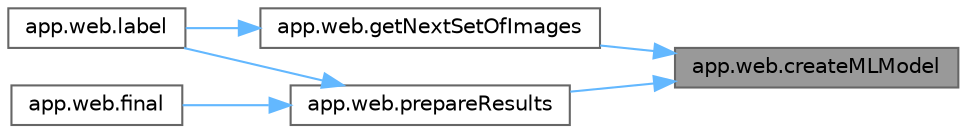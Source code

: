 digraph "app.web.createMLModel"
{
 // LATEX_PDF_SIZE
  bgcolor="transparent";
  edge [fontname=Helvetica,fontsize=10,labelfontname=Helvetica,labelfontsize=10];
  node [fontname=Helvetica,fontsize=10,shape=box,height=0.2,width=0.4];
  rankdir="RL";
  Node1 [id="Node000001",label="app.web.createMLModel",height=0.2,width=0.4,color="gray40", fillcolor="grey60", style="filled", fontcolor="black",tooltip=" "];
  Node1 -> Node2 [id="edge1_Node000001_Node000002",dir="back",color="steelblue1",style="solid",tooltip=" "];
  Node2 [id="Node000002",label="app.web.getNextSetOfImages",height=0.2,width=0.4,color="grey40", fillcolor="white", style="filled",URL="$namespaceapp_1_1web.html#a065a010a8b2bdb2470ae352460f55743",tooltip=" "];
  Node2 -> Node3 [id="edge2_Node000002_Node000003",dir="back",color="steelblue1",style="solid",tooltip=" "];
  Node3 [id="Node000003",label="app.web.label",height=0.2,width=0.4,color="grey40", fillcolor="white", style="filled",URL="$namespaceapp_1_1web.html#a00442c77e8a9a268a49a037e286419c0",tooltip=" "];
  Node1 -> Node4 [id="edge3_Node000001_Node000004",dir="back",color="steelblue1",style="solid",tooltip=" "];
  Node4 [id="Node000004",label="app.web.prepareResults",height=0.2,width=0.4,color="grey40", fillcolor="white", style="filled",URL="$namespaceapp_1_1web.html#af6dd0008e06184f07569a8dadbf045f9",tooltip=" "];
  Node4 -> Node5 [id="edge4_Node000004_Node000005",dir="back",color="steelblue1",style="solid",tooltip=" "];
  Node5 [id="Node000005",label="app.web.final",height=0.2,width=0.4,color="grey40", fillcolor="white", style="filled",URL="$namespaceapp_1_1web.html#a114b600f1eeb66182935cc46105aadec",tooltip=" "];
  Node4 -> Node3 [id="edge5_Node000004_Node000003",dir="back",color="steelblue1",style="solid",tooltip=" "];
}
